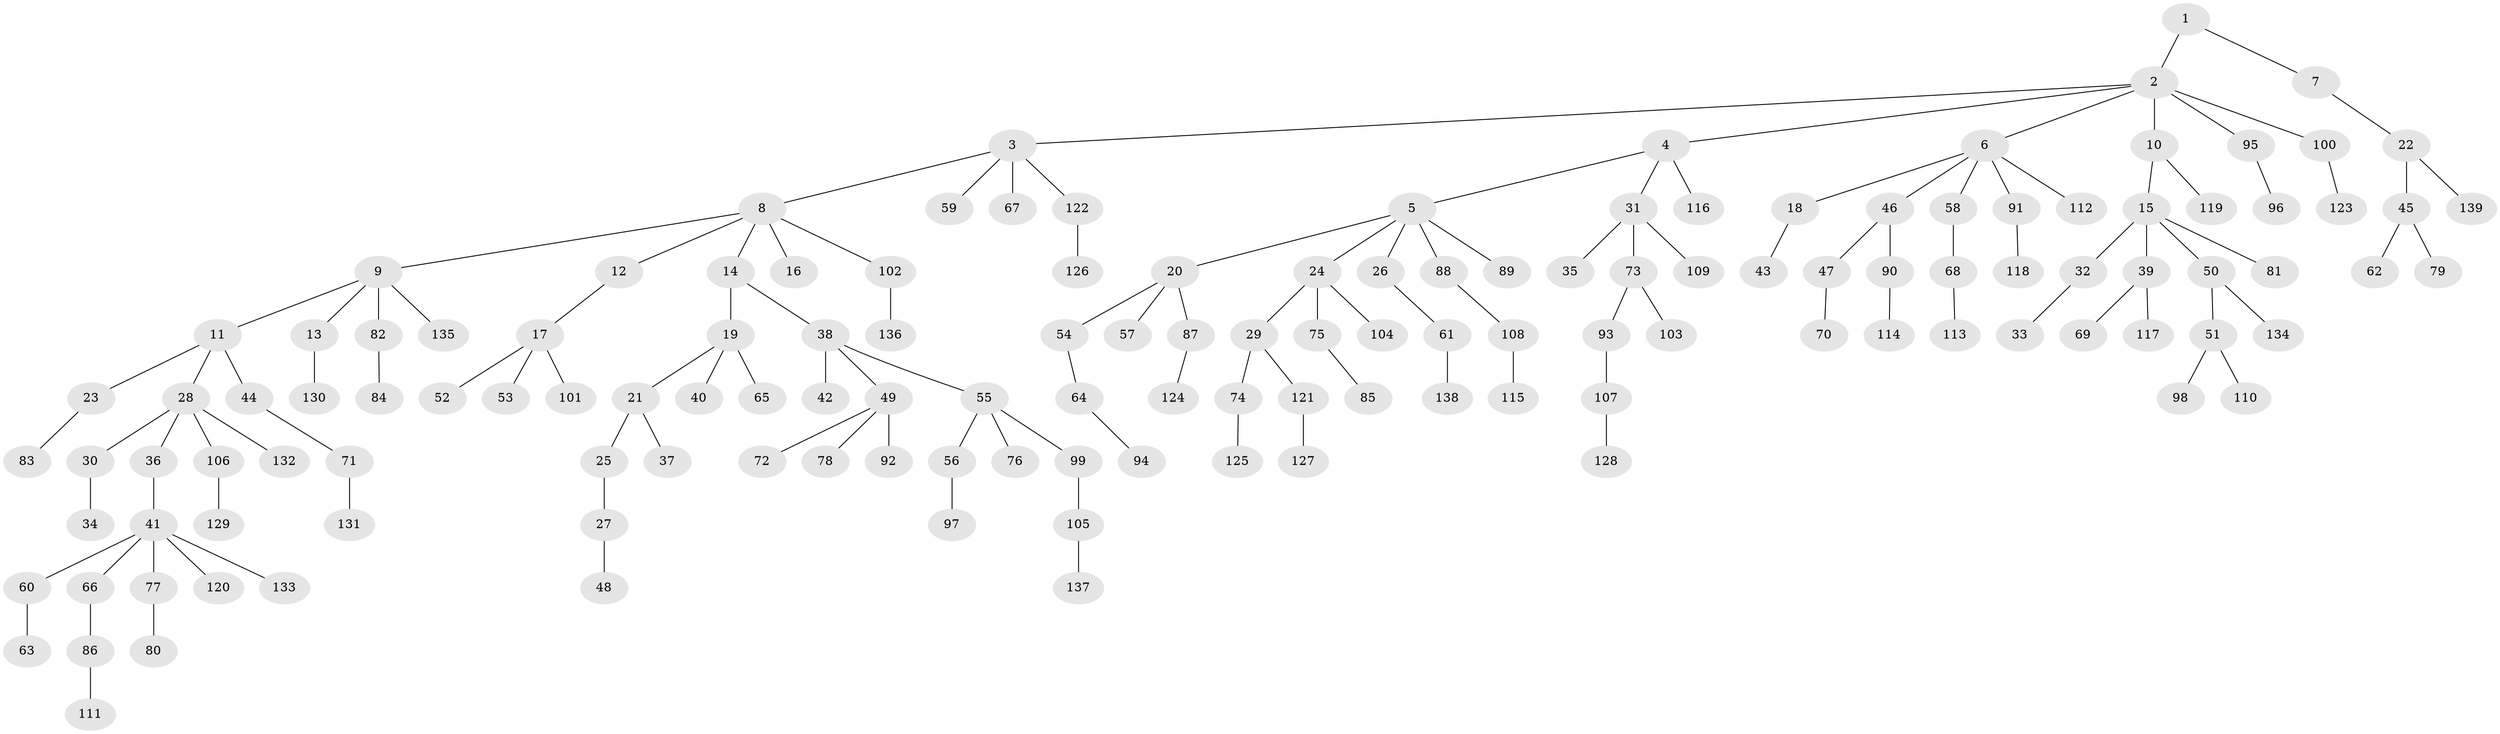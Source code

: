// coarse degree distribution, {2: 0.24742268041237114, 9: 0.010309278350515464, 4: 0.010309278350515464, 8: 0.010309278350515464, 5: 0.05154639175257732, 7: 0.010309278350515464, 3: 0.1134020618556701, 1: 0.5360824742268041, 6: 0.010309278350515464}
// Generated by graph-tools (version 1.1) at 2025/24/03/03/25 07:24:05]
// undirected, 139 vertices, 138 edges
graph export_dot {
graph [start="1"]
  node [color=gray90,style=filled];
  1;
  2;
  3;
  4;
  5;
  6;
  7;
  8;
  9;
  10;
  11;
  12;
  13;
  14;
  15;
  16;
  17;
  18;
  19;
  20;
  21;
  22;
  23;
  24;
  25;
  26;
  27;
  28;
  29;
  30;
  31;
  32;
  33;
  34;
  35;
  36;
  37;
  38;
  39;
  40;
  41;
  42;
  43;
  44;
  45;
  46;
  47;
  48;
  49;
  50;
  51;
  52;
  53;
  54;
  55;
  56;
  57;
  58;
  59;
  60;
  61;
  62;
  63;
  64;
  65;
  66;
  67;
  68;
  69;
  70;
  71;
  72;
  73;
  74;
  75;
  76;
  77;
  78;
  79;
  80;
  81;
  82;
  83;
  84;
  85;
  86;
  87;
  88;
  89;
  90;
  91;
  92;
  93;
  94;
  95;
  96;
  97;
  98;
  99;
  100;
  101;
  102;
  103;
  104;
  105;
  106;
  107;
  108;
  109;
  110;
  111;
  112;
  113;
  114;
  115;
  116;
  117;
  118;
  119;
  120;
  121;
  122;
  123;
  124;
  125;
  126;
  127;
  128;
  129;
  130;
  131;
  132;
  133;
  134;
  135;
  136;
  137;
  138;
  139;
  1 -- 2;
  1 -- 7;
  2 -- 3;
  2 -- 4;
  2 -- 6;
  2 -- 10;
  2 -- 95;
  2 -- 100;
  3 -- 8;
  3 -- 59;
  3 -- 67;
  3 -- 122;
  4 -- 5;
  4 -- 31;
  4 -- 116;
  5 -- 20;
  5 -- 24;
  5 -- 26;
  5 -- 88;
  5 -- 89;
  6 -- 18;
  6 -- 46;
  6 -- 58;
  6 -- 91;
  6 -- 112;
  7 -- 22;
  8 -- 9;
  8 -- 12;
  8 -- 14;
  8 -- 16;
  8 -- 102;
  9 -- 11;
  9 -- 13;
  9 -- 82;
  9 -- 135;
  10 -- 15;
  10 -- 119;
  11 -- 23;
  11 -- 28;
  11 -- 44;
  12 -- 17;
  13 -- 130;
  14 -- 19;
  14 -- 38;
  15 -- 32;
  15 -- 39;
  15 -- 50;
  15 -- 81;
  17 -- 52;
  17 -- 53;
  17 -- 101;
  18 -- 43;
  19 -- 21;
  19 -- 40;
  19 -- 65;
  20 -- 54;
  20 -- 57;
  20 -- 87;
  21 -- 25;
  21 -- 37;
  22 -- 45;
  22 -- 139;
  23 -- 83;
  24 -- 29;
  24 -- 75;
  24 -- 104;
  25 -- 27;
  26 -- 61;
  27 -- 48;
  28 -- 30;
  28 -- 36;
  28 -- 106;
  28 -- 132;
  29 -- 74;
  29 -- 121;
  30 -- 34;
  31 -- 35;
  31 -- 73;
  31 -- 109;
  32 -- 33;
  36 -- 41;
  38 -- 42;
  38 -- 49;
  38 -- 55;
  39 -- 69;
  39 -- 117;
  41 -- 60;
  41 -- 66;
  41 -- 77;
  41 -- 120;
  41 -- 133;
  44 -- 71;
  45 -- 62;
  45 -- 79;
  46 -- 47;
  46 -- 90;
  47 -- 70;
  49 -- 72;
  49 -- 78;
  49 -- 92;
  50 -- 51;
  50 -- 134;
  51 -- 98;
  51 -- 110;
  54 -- 64;
  55 -- 56;
  55 -- 76;
  55 -- 99;
  56 -- 97;
  58 -- 68;
  60 -- 63;
  61 -- 138;
  64 -- 94;
  66 -- 86;
  68 -- 113;
  71 -- 131;
  73 -- 93;
  73 -- 103;
  74 -- 125;
  75 -- 85;
  77 -- 80;
  82 -- 84;
  86 -- 111;
  87 -- 124;
  88 -- 108;
  90 -- 114;
  91 -- 118;
  93 -- 107;
  95 -- 96;
  99 -- 105;
  100 -- 123;
  102 -- 136;
  105 -- 137;
  106 -- 129;
  107 -- 128;
  108 -- 115;
  121 -- 127;
  122 -- 126;
}
